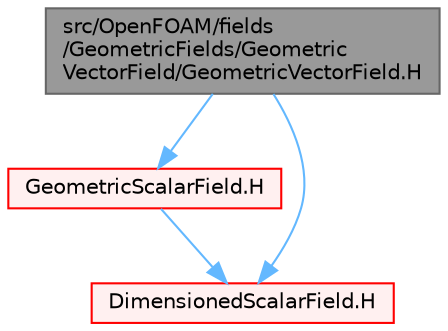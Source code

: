 digraph "src/OpenFOAM/fields/GeometricFields/GeometricVectorField/GeometricVectorField.H"
{
 // LATEX_PDF_SIZE
  bgcolor="transparent";
  edge [fontname=Helvetica,fontsize=10,labelfontname=Helvetica,labelfontsize=10];
  node [fontname=Helvetica,fontsize=10,shape=box,height=0.2,width=0.4];
  Node1 [id="Node000001",label="src/OpenFOAM/fields\l/GeometricFields/Geometric\lVectorField/GeometricVectorField.H",height=0.2,width=0.4,color="gray40", fillcolor="grey60", style="filled", fontcolor="black",tooltip="Vector specific part of the implementation of GeometricField."];
  Node1 -> Node2 [id="edge1_Node000001_Node000002",color="steelblue1",style="solid",tooltip=" "];
  Node2 [id="Node000002",label="GeometricScalarField.H",height=0.2,width=0.4,color="red", fillcolor="#FFF0F0", style="filled",URL="$GeometricScalarField_8H.html",tooltip="Scalar specific part of the implementation of GeometricField."];
  Node2 -> Node227 [id="edge2_Node000002_Node000227",color="steelblue1",style="solid",tooltip=" "];
  Node227 [id="Node000227",label="DimensionedScalarField.H",height=0.2,width=0.4,color="red", fillcolor="#FFF0F0", style="filled",URL="$DimensionedScalarField_8H.html",tooltip="Scalar specific part of the implementation of DimensionedField."];
  Node1 -> Node227 [id="edge3_Node000001_Node000227",color="steelblue1",style="solid",tooltip=" "];
}
